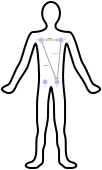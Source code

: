<?xml version="1.0" encoding="UTF-8"?>
<dia:diagram xmlns:dia="http://www.lysator.liu.se/~alla/dia/">
  <dia:layer name="Fondo" visible="true" active="true">
    <dia:object type="Standard - Beziergon" version="0" id="O0">
      <dia:attribute name="obj_pos">
        <dia:point val="2,9.5"/>
      </dia:attribute>
      <dia:attribute name="obj_bb">
        <dia:rectangle val="0.497,1.45;5.503,9.85"/>
      </dia:attribute>
      <dia:attribute name="bez_points">
        <dia:point val="2,9.5"/>
        <dia:point val="2.4,9.4"/>
        <dia:point val="2.2,8.5"/>
        <dia:point val="2.3,8.2"/>
        <dia:point val="2.4,7.9"/>
        <dia:point val="2.3,7.7"/>
        <dia:point val="2.3,7.4"/>
        <dia:point val="2.3,7.1"/>
        <dia:point val="2.3,7"/>
        <dia:point val="2.3,6.6"/>
        <dia:point val="2.3,6.2"/>
        <dia:point val="2.4,5.8"/>
        <dia:point val="2.4,5.2"/>
        <dia:point val="2.4,4.6"/>
        <dia:point val="2.3,3.4"/>
        <dia:point val="2.2,3.6"/>
        <dia:point val="2.1,3.8"/>
        <dia:point val="1.9,4.6"/>
        <dia:point val="1.8,4.8"/>
        <dia:point val="1.7,5"/>
        <dia:point val="1.4,5.4"/>
        <dia:point val="1.3,5.6"/>
        <dia:point val="1.2,5.8"/>
        <dia:point val="1.1,6.2"/>
        <dia:point val="0.7,6"/>
        <dia:point val="0.3,5.8"/>
        <dia:point val="0.8,5.7"/>
        <dia:point val="0.9,5.6"/>
        <dia:point val="1,5.5"/>
        <dia:point val="1.2,4.9"/>
        <dia:point val="1.4,4.6"/>
        <dia:point val="1.6,4.3"/>
        <dia:point val="1.8,3"/>
        <dia:point val="2.1,3"/>
        <dia:point val="2.4,3"/>
        <dia:point val="3,2.9"/>
        <dia:point val="2.7,2.5"/>
        <dia:point val="2.4,2.1"/>
        <dia:point val="2.6,1.5"/>
        <dia:point val="3,1.5"/>
        <dia:point val="3.4,1.5"/>
        <dia:point val="3.6,2.1"/>
        <dia:point val="3.3,2.5"/>
        <dia:point val="3,2.9"/>
        <dia:point val="3.6,3"/>
        <dia:point val="3.9,3"/>
        <dia:point val="4.2,3"/>
        <dia:point val="4.4,4.3"/>
        <dia:point val="4.6,4.6"/>
        <dia:point val="4.8,4.9"/>
        <dia:point val="5,5.5"/>
        <dia:point val="5.1,5.6"/>
        <dia:point val="5.2,5.7"/>
        <dia:point val="5.7,5.8"/>
        <dia:point val="5.3,6"/>
        <dia:point val="4.9,6.2"/>
        <dia:point val="4.8,5.8"/>
        <dia:point val="4.7,5.6"/>
        <dia:point val="4.6,5.4"/>
        <dia:point val="4.3,5"/>
        <dia:point val="4.2,4.8"/>
        <dia:point val="4.1,4.6"/>
        <dia:point val="3.9,3.8"/>
        <dia:point val="3.8,3.6"/>
        <dia:point val="3.7,3.4"/>
        <dia:point val="3.6,4.6"/>
        <dia:point val="3.6,5.2"/>
        <dia:point val="3.6,5.8"/>
        <dia:point val="3.7,6.2"/>
        <dia:point val="3.7,6.6"/>
        <dia:point val="3.7,7"/>
        <dia:point val="3.7,7.1"/>
        <dia:point val="3.7,7.4"/>
        <dia:point val="3.7,7.7"/>
        <dia:point val="3.6,7.867"/>
        <dia:point val="3.7,8.2"/>
        <dia:point val="3.8,8.533"/>
        <dia:point val="3.6,9.4"/>
        <dia:point val="4,9.5"/>
        <dia:point val="4.4,9.6"/>
        <dia:point val="4.3,9.8"/>
        <dia:point val="4,9.8"/>
        <dia:point val="3.7,9.8"/>
        <dia:point val="3.7,9.8"/>
        <dia:point val="3.6,9.7"/>
        <dia:point val="3.5,9.6"/>
        <dia:point val="3.4,9.6"/>
        <dia:point val="3.4,9.4"/>
        <dia:point val="3.4,9.2"/>
        <dia:point val="3.4,9.3"/>
        <dia:point val="3.4,9"/>
        <dia:point val="3.4,8.7"/>
        <dia:point val="3.3,8.8"/>
        <dia:point val="3.3,8.4"/>
        <dia:point val="3.3,8"/>
        <dia:point val="3.3,8.1"/>
        <dia:point val="3.2,7.6"/>
        <dia:point val="3.1,7.1"/>
        <dia:point val="3.2,6.8"/>
        <dia:point val="3.1,6.2"/>
        <dia:point val="3,5.6"/>
        <dia:point val="3,5.6"/>
        <dia:point val="2.9,6.2"/>
        <dia:point val="2.8,6.8"/>
        <dia:point val="2.9,7.1"/>
        <dia:point val="2.8,7.6"/>
        <dia:point val="2.7,8.1"/>
        <dia:point val="2.7,7.983"/>
        <dia:point val="2.7,8.4"/>
        <dia:point val="2.7,8.817"/>
        <dia:point val="2.6,8.7"/>
        <dia:point val="2.6,9"/>
        <dia:point val="2.6,9.3"/>
        <dia:point val="2.6,9.2"/>
        <dia:point val="2.6,9.4"/>
        <dia:point val="2.6,9.6"/>
        <dia:point val="2.5,9.6"/>
        <dia:point val="2.4,9.7"/>
        <dia:point val="2.3,9.8"/>
        <dia:point val="2.3,9.8"/>
        <dia:point val="2,9.8"/>
        <dia:point val="1.7,9.8"/>
        <dia:point val="1.6,9.6"/>
      </dia:attribute>
      <dia:attribute name="corner_types">
        <dia:enum val="1918963452"/>
        <dia:enum val="0"/>
        <dia:enum val="0"/>
        <dia:enum val="0"/>
        <dia:enum val="0"/>
        <dia:enum val="0"/>
        <dia:enum val="0"/>
        <dia:enum val="0"/>
        <dia:enum val="0"/>
        <dia:enum val="0"/>
        <dia:enum val="0"/>
        <dia:enum val="0"/>
        <dia:enum val="0"/>
        <dia:enum val="0"/>
        <dia:enum val="0"/>
        <dia:enum val="0"/>
        <dia:enum val="0"/>
        <dia:enum val="0"/>
        <dia:enum val="0"/>
        <dia:enum val="0"/>
        <dia:enum val="0"/>
        <dia:enum val="0"/>
        <dia:enum val="0"/>
        <dia:enum val="0"/>
        <dia:enum val="0"/>
        <dia:enum val="0"/>
        <dia:enum val="0"/>
        <dia:enum val="0"/>
        <dia:enum val="0"/>
        <dia:enum val="0"/>
        <dia:enum val="0"/>
        <dia:enum val="0"/>
        <dia:enum val="0"/>
        <dia:enum val="0"/>
        <dia:enum val="0"/>
        <dia:enum val="0"/>
        <dia:enum val="0"/>
        <dia:enum val="0"/>
        <dia:enum val="0"/>
        <dia:enum val="0"/>
        <dia:enum val="0"/>
        <dia:enum val="0"/>
      </dia:attribute>
      <dia:attribute name="line_width">
        <dia:real val="0.1"/>
      </dia:attribute>
      <dia:attribute name="show_background">
        <dia:boolean val="false"/>
      </dia:attribute>
    </dia:object>
    <dia:object type="Standard - Line" version="0" id="O1">
      <dia:attribute name="obj_pos">
        <dia:point val="2.532,3.4"/>
      </dia:attribute>
      <dia:attribute name="obj_bb">
        <dia:rectangle val="2.517,3.351;3.408,3.449"/>
      </dia:attribute>
      <dia:attribute name="conn_endpoints">
        <dia:point val="2.532,3.4"/>
        <dia:point val="3.375,3.4"/>
      </dia:attribute>
      <dia:attribute name="numcp">
        <dia:int val="1"/>
      </dia:attribute>
      <dia:attribute name="line_color">
        <dia:color val="#a6a6a6"/>
      </dia:attribute>
      <dia:attribute name="line_width">
        <dia:real val="0.03"/>
      </dia:attribute>
      <dia:attribute name="end_arrow">
        <dia:enum val="22"/>
      </dia:attribute>
      <dia:attribute name="end_arrow_length">
        <dia:real val="0.03"/>
      </dia:attribute>
      <dia:attribute name="end_arrow_width">
        <dia:real val="0.03"/>
      </dia:attribute>
      <dia:connections>
        <dia:connection handle="0" to="O5" connection="8"/>
        <dia:connection handle="1" to="O6" connection="8"/>
      </dia:connections>
    </dia:object>
    <dia:object type="Standard - Line" version="0" id="O2">
      <dia:attribute name="obj_pos">
        <dia:point val="2.511,3.43"/>
      </dia:attribute>
      <dia:attribute name="obj_bb">
        <dia:rectangle val="2.492,3.41;3.28,5.415"/>
      </dia:attribute>
      <dia:attribute name="conn_endpoints">
        <dia:point val="2.511,3.43"/>
        <dia:point val="3.256,5.384"/>
      </dia:attribute>
      <dia:attribute name="numcp">
        <dia:int val="1"/>
      </dia:attribute>
      <dia:attribute name="line_color">
        <dia:color val="#a6a6a6"/>
      </dia:attribute>
      <dia:attribute name="line_width">
        <dia:real val="0.03"/>
      </dia:attribute>
      <dia:attribute name="end_arrow">
        <dia:enum val="22"/>
      </dia:attribute>
      <dia:attribute name="end_arrow_length">
        <dia:real val="0.03"/>
      </dia:attribute>
      <dia:attribute name="end_arrow_width">
        <dia:real val="0.03"/>
      </dia:attribute>
      <dia:connections>
        <dia:connection handle="0" to="O5" connection="8"/>
        <dia:connection handle="1" to="O8" connection="8"/>
      </dia:connections>
    </dia:object>
    <dia:object type="Standard - Line" version="0" id="O3">
      <dia:attribute name="obj_pos">
        <dia:point val="3.5,3.42"/>
      </dia:attribute>
      <dia:attribute name="obj_bb">
        <dia:rectangle val="3.27,3.404;3.516,5.409"/>
      </dia:attribute>
      <dia:attribute name="conn_endpoints">
        <dia:point val="3.5,3.42"/>
        <dia:point val="3.312,5.376"/>
      </dia:attribute>
      <dia:attribute name="numcp">
        <dia:int val="1"/>
      </dia:attribute>
      <dia:attribute name="line_color">
        <dia:color val="#a6a6a6"/>
      </dia:attribute>
      <dia:attribute name="line_width">
        <dia:real val="0.03"/>
      </dia:attribute>
      <dia:attribute name="end_arrow">
        <dia:enum val="22"/>
      </dia:attribute>
      <dia:attribute name="end_arrow_length">
        <dia:real val="0.03"/>
      </dia:attribute>
      <dia:attribute name="end_arrow_width">
        <dia:real val="0.03"/>
      </dia:attribute>
      <dia:connections>
        <dia:connection handle="0" to="O7" connection="0"/>
        <dia:connection handle="1" to="O8" connection="8"/>
      </dia:connections>
    </dia:object>
    <dia:group>
      <dia:object type="Geometric - Perfect Circle" version="1" id="O4">
        <dia:attribute name="obj_pos">
          <dia:point val="2.4,3.3"/>
        </dia:attribute>
        <dia:attribute name="obj_bb">
          <dia:rectangle val="2.375,3.275;2.625,3.525"/>
        </dia:attribute>
        <dia:attribute name="meta">
          <dia:composite type="dict"/>
        </dia:attribute>
        <dia:attribute name="elem_corner">
          <dia:point val="2.4,3.3"/>
        </dia:attribute>
        <dia:attribute name="elem_width">
          <dia:real val="0.2"/>
        </dia:attribute>
        <dia:attribute name="elem_height">
          <dia:real val="0.2"/>
        </dia:attribute>
        <dia:attribute name="line_width">
          <dia:real val="0.05"/>
        </dia:attribute>
        <dia:attribute name="line_colour">
          <dia:color val="#9eb4e6"/>
        </dia:attribute>
        <dia:attribute name="fill_colour">
          <dia:color val="#ffffff"/>
        </dia:attribute>
        <dia:attribute name="show_background">
          <dia:boolean val="true"/>
        </dia:attribute>
        <dia:attribute name="line_style">
          <dia:enum val="0"/>
          <dia:real val="1"/>
        </dia:attribute>
        <dia:attribute name="flip_horizontal">
          <dia:boolean val="false"/>
        </dia:attribute>
        <dia:attribute name="flip_vertical">
          <dia:boolean val="false"/>
        </dia:attribute>
        <dia:attribute name="subscale">
          <dia:real val="1"/>
        </dia:attribute>
      </dia:object>
      <dia:object type="Geometric - Perfect Circle" version="1" id="O5">
        <dia:attribute name="obj_pos">
          <dia:point val="2.48,3.38"/>
        </dia:attribute>
        <dia:attribute name="obj_bb">
          <dia:rectangle val="2.467,3.368;2.533,3.433"/>
        </dia:attribute>
        <dia:attribute name="meta">
          <dia:composite type="dict"/>
        </dia:attribute>
        <dia:attribute name="elem_corner">
          <dia:point val="2.48,3.38"/>
        </dia:attribute>
        <dia:attribute name="elem_width">
          <dia:real val="0.04"/>
        </dia:attribute>
        <dia:attribute name="elem_height">
          <dia:real val="0.04"/>
        </dia:attribute>
        <dia:attribute name="line_width">
          <dia:real val="0.025"/>
        </dia:attribute>
        <dia:attribute name="line_colour">
          <dia:color val="#7f828a"/>
        </dia:attribute>
        <dia:attribute name="fill_colour">
          <dia:color val="#a6a6a6"/>
        </dia:attribute>
        <dia:attribute name="show_background">
          <dia:boolean val="true"/>
        </dia:attribute>
        <dia:attribute name="line_style">
          <dia:enum val="0"/>
          <dia:real val="1"/>
        </dia:attribute>
        <dia:attribute name="flip_horizontal">
          <dia:boolean val="false"/>
        </dia:attribute>
        <dia:attribute name="flip_vertical">
          <dia:boolean val="false"/>
        </dia:attribute>
        <dia:attribute name="subscale">
          <dia:real val="1"/>
        </dia:attribute>
      </dia:object>
    </dia:group>
    <dia:group>
      <dia:object type="Geometric - Perfect Circle" version="1" id="O6">
        <dia:attribute name="obj_pos">
          <dia:point val="3.4,3.3"/>
        </dia:attribute>
        <dia:attribute name="obj_bb">
          <dia:rectangle val="3.375,3.275;3.625,3.525"/>
        </dia:attribute>
        <dia:attribute name="meta">
          <dia:composite type="dict"/>
        </dia:attribute>
        <dia:attribute name="elem_corner">
          <dia:point val="3.4,3.3"/>
        </dia:attribute>
        <dia:attribute name="elem_width">
          <dia:real val="0.2"/>
        </dia:attribute>
        <dia:attribute name="elem_height">
          <dia:real val="0.2"/>
        </dia:attribute>
        <dia:attribute name="line_width">
          <dia:real val="0.05"/>
        </dia:attribute>
        <dia:attribute name="line_colour">
          <dia:color val="#9eb4e6"/>
        </dia:attribute>
        <dia:attribute name="fill_colour">
          <dia:color val="#ffffff"/>
        </dia:attribute>
        <dia:attribute name="show_background">
          <dia:boolean val="true"/>
        </dia:attribute>
        <dia:attribute name="line_style">
          <dia:enum val="0"/>
          <dia:real val="1"/>
        </dia:attribute>
        <dia:attribute name="flip_horizontal">
          <dia:boolean val="false"/>
        </dia:attribute>
        <dia:attribute name="flip_vertical">
          <dia:boolean val="false"/>
        </dia:attribute>
        <dia:attribute name="subscale">
          <dia:real val="1"/>
        </dia:attribute>
      </dia:object>
      <dia:object type="Geometric - Perfect Circle" version="1" id="O7">
        <dia:attribute name="obj_pos">
          <dia:point val="3.48,3.38"/>
        </dia:attribute>
        <dia:attribute name="obj_bb">
          <dia:rectangle val="3.467,3.368;3.533,3.433"/>
        </dia:attribute>
        <dia:attribute name="meta">
          <dia:composite type="dict"/>
        </dia:attribute>
        <dia:attribute name="elem_corner">
          <dia:point val="3.48,3.38"/>
        </dia:attribute>
        <dia:attribute name="elem_width">
          <dia:real val="0.04"/>
        </dia:attribute>
        <dia:attribute name="elem_height">
          <dia:real val="0.04"/>
        </dia:attribute>
        <dia:attribute name="line_width">
          <dia:real val="0.025"/>
        </dia:attribute>
        <dia:attribute name="line_colour">
          <dia:color val="#7f828a"/>
        </dia:attribute>
        <dia:attribute name="fill_colour">
          <dia:color val="#a6a6a6"/>
        </dia:attribute>
        <dia:attribute name="show_background">
          <dia:boolean val="true"/>
        </dia:attribute>
        <dia:attribute name="line_style">
          <dia:enum val="0"/>
          <dia:real val="1"/>
        </dia:attribute>
        <dia:attribute name="flip_horizontal">
          <dia:boolean val="false"/>
        </dia:attribute>
        <dia:attribute name="flip_vertical">
          <dia:boolean val="false"/>
        </dia:attribute>
        <dia:attribute name="subscale">
          <dia:real val="1"/>
        </dia:attribute>
      </dia:object>
    </dia:group>
    <dia:group>
      <dia:object type="Geometric - Perfect Circle" version="1" id="O8">
        <dia:attribute name="obj_pos">
          <dia:point val="3.2,5.4"/>
        </dia:attribute>
        <dia:attribute name="obj_bb">
          <dia:rectangle val="3.175,5.375;3.425,5.625"/>
        </dia:attribute>
        <dia:attribute name="meta">
          <dia:composite type="dict"/>
        </dia:attribute>
        <dia:attribute name="elem_corner">
          <dia:point val="3.2,5.4"/>
        </dia:attribute>
        <dia:attribute name="elem_width">
          <dia:real val="0.2"/>
        </dia:attribute>
        <dia:attribute name="elem_height">
          <dia:real val="0.2"/>
        </dia:attribute>
        <dia:attribute name="line_width">
          <dia:real val="0.05"/>
        </dia:attribute>
        <dia:attribute name="line_colour">
          <dia:color val="#9eb4e6"/>
        </dia:attribute>
        <dia:attribute name="fill_colour">
          <dia:color val="#ffffff"/>
        </dia:attribute>
        <dia:attribute name="show_background">
          <dia:boolean val="true"/>
        </dia:attribute>
        <dia:attribute name="line_style">
          <dia:enum val="0"/>
          <dia:real val="1"/>
        </dia:attribute>
        <dia:attribute name="flip_horizontal">
          <dia:boolean val="false"/>
        </dia:attribute>
        <dia:attribute name="flip_vertical">
          <dia:boolean val="false"/>
        </dia:attribute>
        <dia:attribute name="subscale">
          <dia:real val="1"/>
        </dia:attribute>
      </dia:object>
      <dia:object type="Geometric - Perfect Circle" version="1" id="O9">
        <dia:attribute name="obj_pos">
          <dia:point val="3.28,5.48"/>
        </dia:attribute>
        <dia:attribute name="obj_bb">
          <dia:rectangle val="3.268,5.468;3.333,5.532"/>
        </dia:attribute>
        <dia:attribute name="meta">
          <dia:composite type="dict"/>
        </dia:attribute>
        <dia:attribute name="elem_corner">
          <dia:point val="3.28,5.48"/>
        </dia:attribute>
        <dia:attribute name="elem_width">
          <dia:real val="0.04"/>
        </dia:attribute>
        <dia:attribute name="elem_height">
          <dia:real val="0.04"/>
        </dia:attribute>
        <dia:attribute name="line_width">
          <dia:real val="0.025"/>
        </dia:attribute>
        <dia:attribute name="line_colour">
          <dia:color val="#7f828a"/>
        </dia:attribute>
        <dia:attribute name="fill_colour">
          <dia:color val="#a6a6a6"/>
        </dia:attribute>
        <dia:attribute name="show_background">
          <dia:boolean val="true"/>
        </dia:attribute>
        <dia:attribute name="line_style">
          <dia:enum val="0"/>
          <dia:real val="1"/>
        </dia:attribute>
        <dia:attribute name="flip_horizontal">
          <dia:boolean val="false"/>
        </dia:attribute>
        <dia:attribute name="flip_vertical">
          <dia:boolean val="false"/>
        </dia:attribute>
        <dia:attribute name="subscale">
          <dia:real val="1"/>
        </dia:attribute>
      </dia:object>
    </dia:group>
    <dia:object type="Standard - Text" version="1" id="O10">
      <dia:attribute name="obj_pos">
        <dia:point val="2.96,3.38"/>
      </dia:attribute>
      <dia:attribute name="obj_bb">
        <dia:rectangle val="2.808,3.28;3.112,3.38"/>
      </dia:attribute>
      <dia:attribute name="text">
        <dia:composite type="text">
          <dia:attribute name="string">
            <dia:string>#Deriv. I#</dia:string>
          </dia:attribute>
          <dia:attribute name="font">
            <dia:font family="sans" style="0" name="Helvetica"/>
          </dia:attribute>
          <dia:attribute name="height">
            <dia:real val="0.106"/>
          </dia:attribute>
          <dia:attribute name="pos">
            <dia:point val="2.96,3.36"/>
          </dia:attribute>
          <dia:attribute name="color">
            <dia:color val="#000000"/>
          </dia:attribute>
          <dia:attribute name="alignment">
            <dia:enum val="1"/>
          </dia:attribute>
        </dia:composite>
      </dia:attribute>
      <dia:attribute name="valign">
        <dia:enum val="1"/>
      </dia:attribute>
    </dia:object>
    <dia:object type="Standard - Text" version="1" id="O11">
      <dia:attribute name="obj_pos">
        <dia:point val="2.77,4.74"/>
      </dia:attribute>
      <dia:attribute name="obj_bb">
        <dia:rectangle val="2.605,4.64;2.935,4.74"/>
      </dia:attribute>
      <dia:attribute name="text">
        <dia:composite type="text">
          <dia:attribute name="string">
            <dia:string>#Deriv. II#</dia:string>
          </dia:attribute>
          <dia:attribute name="font">
            <dia:font family="sans" style="0" name="Helvetica"/>
          </dia:attribute>
          <dia:attribute name="height">
            <dia:real val="0.106"/>
          </dia:attribute>
          <dia:attribute name="pos">
            <dia:point val="2.77,4.72"/>
          </dia:attribute>
          <dia:attribute name="color">
            <dia:color val="#000000"/>
          </dia:attribute>
          <dia:attribute name="alignment">
            <dia:enum val="1"/>
          </dia:attribute>
        </dia:composite>
      </dia:attribute>
      <dia:attribute name="valign">
        <dia:enum val="1"/>
      </dia:attribute>
    </dia:object>
    <dia:object type="Standard - Text" version="1" id="O12">
      <dia:attribute name="obj_pos">
        <dia:point val="3.22,4.1"/>
      </dia:attribute>
      <dia:attribute name="obj_bb">
        <dia:rectangle val="3.042,4;3.397,4.1"/>
      </dia:attribute>
      <dia:attribute name="text">
        <dia:composite type="text">
          <dia:attribute name="string">
            <dia:string>#Deriv. III#</dia:string>
          </dia:attribute>
          <dia:attribute name="font">
            <dia:font family="sans" style="0" name="Helvetica"/>
          </dia:attribute>
          <dia:attribute name="height">
            <dia:real val="0.106"/>
          </dia:attribute>
          <dia:attribute name="pos">
            <dia:point val="3.22,4.08"/>
          </dia:attribute>
          <dia:attribute name="color">
            <dia:color val="#000000"/>
          </dia:attribute>
          <dia:attribute name="alignment">
            <dia:enum val="1"/>
          </dia:attribute>
        </dia:composite>
      </dia:attribute>
      <dia:attribute name="valign">
        <dia:enum val="1"/>
      </dia:attribute>
    </dia:object>
    <dia:object type="Standard - Text" version="1" id="O13">
      <dia:attribute name="obj_pos">
        <dia:point val="2.64,3.36"/>
      </dia:attribute>
      <dia:attribute name="obj_bb">
        <dia:rectangle val="2.625,3.26;2.655,3.36"/>
      </dia:attribute>
      <dia:attribute name="text">
        <dia:composite type="text">
          <dia:attribute name="string">
            <dia:string>#-#</dia:string>
          </dia:attribute>
          <dia:attribute name="font">
            <dia:font family="sans" style="0" name="Helvetica"/>
          </dia:attribute>
          <dia:attribute name="height">
            <dia:real val="0.106"/>
          </dia:attribute>
          <dia:attribute name="pos">
            <dia:point val="2.64,3.34"/>
          </dia:attribute>
          <dia:attribute name="color">
            <dia:color val="#000000"/>
          </dia:attribute>
          <dia:attribute name="alignment">
            <dia:enum val="1"/>
          </dia:attribute>
        </dia:composite>
      </dia:attribute>
      <dia:attribute name="valign">
        <dia:enum val="1"/>
      </dia:attribute>
    </dia:object>
    <dia:object type="Standard - Text" version="1" id="O14">
      <dia:attribute name="obj_pos">
        <dia:point val="2.5,3.62"/>
      </dia:attribute>
      <dia:attribute name="obj_bb">
        <dia:rectangle val="2.485,3.52;2.515,3.62"/>
      </dia:attribute>
      <dia:attribute name="text">
        <dia:composite type="text">
          <dia:attribute name="string">
            <dia:string>#-#</dia:string>
          </dia:attribute>
          <dia:attribute name="font">
            <dia:font family="sans" style="0" name="Helvetica"/>
          </dia:attribute>
          <dia:attribute name="height">
            <dia:real val="0.106"/>
          </dia:attribute>
          <dia:attribute name="pos">
            <dia:point val="2.5,3.6"/>
          </dia:attribute>
          <dia:attribute name="color">
            <dia:color val="#000000"/>
          </dia:attribute>
          <dia:attribute name="alignment">
            <dia:enum val="1"/>
          </dia:attribute>
        </dia:composite>
      </dia:attribute>
      <dia:attribute name="valign">
        <dia:enum val="1"/>
      </dia:attribute>
    </dia:object>
    <dia:object type="Standard - Text" version="1" id="O15">
      <dia:attribute name="obj_pos">
        <dia:point val="3.54,3.62"/>
      </dia:attribute>
      <dia:attribute name="obj_bb">
        <dia:rectangle val="3.525,3.52;3.555,3.62"/>
      </dia:attribute>
      <dia:attribute name="text">
        <dia:composite type="text">
          <dia:attribute name="string">
            <dia:string>#-#</dia:string>
          </dia:attribute>
          <dia:attribute name="font">
            <dia:font family="sans" style="0" name="Helvetica"/>
          </dia:attribute>
          <dia:attribute name="height">
            <dia:real val="0.106"/>
          </dia:attribute>
          <dia:attribute name="pos">
            <dia:point val="3.54,3.6"/>
          </dia:attribute>
          <dia:attribute name="color">
            <dia:color val="#000000"/>
          </dia:attribute>
          <dia:attribute name="alignment">
            <dia:enum val="1"/>
          </dia:attribute>
        </dia:composite>
      </dia:attribute>
      <dia:attribute name="valign">
        <dia:enum val="1"/>
      </dia:attribute>
    </dia:object>
    <dia:object type="Standard - Text" version="1" id="O16">
      <dia:attribute name="obj_pos">
        <dia:point val="3.34,3.36"/>
      </dia:attribute>
      <dia:attribute name="obj_bb">
        <dia:rectangle val="3.305,3.26;3.375,3.36"/>
      </dia:attribute>
      <dia:attribute name="text">
        <dia:composite type="text">
          <dia:attribute name="string">
            <dia:string>#+#</dia:string>
          </dia:attribute>
          <dia:attribute name="font">
            <dia:font family="sans" style="0" name="Helvetica"/>
          </dia:attribute>
          <dia:attribute name="height">
            <dia:real val="0.106"/>
          </dia:attribute>
          <dia:attribute name="pos">
            <dia:point val="3.34,3.34"/>
          </dia:attribute>
          <dia:attribute name="color">
            <dia:color val="#000000"/>
          </dia:attribute>
          <dia:attribute name="alignment">
            <dia:enum val="1"/>
          </dia:attribute>
        </dia:composite>
      </dia:attribute>
      <dia:attribute name="valign">
        <dia:enum val="1"/>
      </dia:attribute>
    </dia:object>
    <dia:object type="Standard - Text" version="1" id="O17">
      <dia:attribute name="obj_pos">
        <dia:point val="3.16,5.42"/>
      </dia:attribute>
      <dia:attribute name="obj_bb">
        <dia:rectangle val="3.125,5.32;3.195,5.42"/>
      </dia:attribute>
      <dia:attribute name="text">
        <dia:composite type="text">
          <dia:attribute name="string">
            <dia:string>#+#</dia:string>
          </dia:attribute>
          <dia:attribute name="font">
            <dia:font family="sans" style="0" name="Helvetica"/>
          </dia:attribute>
          <dia:attribute name="height">
            <dia:real val="0.106"/>
          </dia:attribute>
          <dia:attribute name="pos">
            <dia:point val="3.16,5.4"/>
          </dia:attribute>
          <dia:attribute name="color">
            <dia:color val="#000000"/>
          </dia:attribute>
          <dia:attribute name="alignment">
            <dia:enum val="1"/>
          </dia:attribute>
        </dia:composite>
      </dia:attribute>
      <dia:attribute name="valign">
        <dia:enum val="1"/>
      </dia:attribute>
    </dia:object>
    <dia:object type="Standard - Text" version="1" id="O18">
      <dia:attribute name="obj_pos">
        <dia:point val="3.4,5.38"/>
      </dia:attribute>
      <dia:attribute name="obj_bb">
        <dia:rectangle val="3.365,5.28;3.435,5.38"/>
      </dia:attribute>
      <dia:attribute name="text">
        <dia:composite type="text">
          <dia:attribute name="string">
            <dia:string>#+#</dia:string>
          </dia:attribute>
          <dia:attribute name="font">
            <dia:font family="sans" style="0" name="Helvetica"/>
          </dia:attribute>
          <dia:attribute name="height">
            <dia:real val="0.106"/>
          </dia:attribute>
          <dia:attribute name="pos">
            <dia:point val="3.4,5.36"/>
          </dia:attribute>
          <dia:attribute name="color">
            <dia:color val="#000000"/>
          </dia:attribute>
          <dia:attribute name="alignment">
            <dia:enum val="1"/>
          </dia:attribute>
        </dia:composite>
      </dia:attribute>
      <dia:attribute name="valign">
        <dia:enum val="1"/>
      </dia:attribute>
    </dia:object>
    <dia:object type="Standard - Text" version="1" id="O19">
      <dia:attribute name="obj_pos">
        <dia:point val="2.3,3.4"/>
      </dia:attribute>
      <dia:attribute name="obj_bb">
        <dia:rectangle val="2.241,3.3;2.359,3.4"/>
      </dia:attribute>
      <dia:attribute name="text">
        <dia:composite type="text">
          <dia:attribute name="string">
            <dia:string>#RA#</dia:string>
          </dia:attribute>
          <dia:attribute name="font">
            <dia:font family="sans" style="0" name="Helvetica"/>
          </dia:attribute>
          <dia:attribute name="height">
            <dia:real val="0.106"/>
          </dia:attribute>
          <dia:attribute name="pos">
            <dia:point val="2.3,3.38"/>
          </dia:attribute>
          <dia:attribute name="color">
            <dia:color val="#000000"/>
          </dia:attribute>
          <dia:attribute name="alignment">
            <dia:enum val="1"/>
          </dia:attribute>
        </dia:composite>
      </dia:attribute>
      <dia:attribute name="valign">
        <dia:enum val="1"/>
      </dia:attribute>
    </dia:object>
    <dia:object type="Standard - Text" version="1" id="O20">
      <dia:attribute name="obj_pos">
        <dia:point val="3.7,3.4"/>
      </dia:attribute>
      <dia:attribute name="obj_bb">
        <dia:rectangle val="3.647,3.3;3.752,3.4"/>
      </dia:attribute>
      <dia:attribute name="text">
        <dia:composite type="text">
          <dia:attribute name="string">
            <dia:string>#LA#</dia:string>
          </dia:attribute>
          <dia:attribute name="font">
            <dia:font family="sans" style="0" name="Helvetica"/>
          </dia:attribute>
          <dia:attribute name="height">
            <dia:real val="0.106"/>
          </dia:attribute>
          <dia:attribute name="pos">
            <dia:point val="3.7,3.38"/>
          </dia:attribute>
          <dia:attribute name="color">
            <dia:color val="#000000"/>
          </dia:attribute>
          <dia:attribute name="alignment">
            <dia:enum val="1"/>
          </dia:attribute>
        </dia:composite>
      </dia:attribute>
      <dia:attribute name="valign">
        <dia:enum val="1"/>
      </dia:attribute>
    </dia:object>
    <dia:object type="Standard - Text" version="1" id="O21">
      <dia:attribute name="obj_pos">
        <dia:point val="3.3,5.75"/>
      </dia:attribute>
      <dia:attribute name="obj_bb">
        <dia:rectangle val="3.252,5.65;3.348,5.75"/>
      </dia:attribute>
      <dia:attribute name="text">
        <dia:composite type="text">
          <dia:attribute name="string">
            <dia:string>#LL#</dia:string>
          </dia:attribute>
          <dia:attribute name="font">
            <dia:font family="sans" style="0" name="Helvetica"/>
          </dia:attribute>
          <dia:attribute name="height">
            <dia:real val="0.106"/>
          </dia:attribute>
          <dia:attribute name="pos">
            <dia:point val="3.3,5.73"/>
          </dia:attribute>
          <dia:attribute name="color">
            <dia:color val="#000000"/>
          </dia:attribute>
          <dia:attribute name="alignment">
            <dia:enum val="1"/>
          </dia:attribute>
        </dia:composite>
      </dia:attribute>
      <dia:attribute name="valign">
        <dia:enum val="1"/>
      </dia:attribute>
    </dia:object>
    <dia:group>
      <dia:object type="Geometric - Perfect Circle" version="1" id="O22">
        <dia:attribute name="obj_pos">
          <dia:point val="2.6,5.4"/>
        </dia:attribute>
        <dia:attribute name="obj_bb">
          <dia:rectangle val="2.575,5.375;2.825,5.625"/>
        </dia:attribute>
        <dia:attribute name="meta">
          <dia:composite type="dict"/>
        </dia:attribute>
        <dia:attribute name="elem_corner">
          <dia:point val="2.6,5.4"/>
        </dia:attribute>
        <dia:attribute name="elem_width">
          <dia:real val="0.2"/>
        </dia:attribute>
        <dia:attribute name="elem_height">
          <dia:real val="0.2"/>
        </dia:attribute>
        <dia:attribute name="line_width">
          <dia:real val="0.05"/>
        </dia:attribute>
        <dia:attribute name="line_colour">
          <dia:color val="#9eb4e6"/>
        </dia:attribute>
        <dia:attribute name="fill_colour">
          <dia:color val="#ffffff"/>
        </dia:attribute>
        <dia:attribute name="show_background">
          <dia:boolean val="true"/>
        </dia:attribute>
        <dia:attribute name="line_style">
          <dia:enum val="0"/>
          <dia:real val="1"/>
        </dia:attribute>
        <dia:attribute name="flip_horizontal">
          <dia:boolean val="false"/>
        </dia:attribute>
        <dia:attribute name="flip_vertical">
          <dia:boolean val="false"/>
        </dia:attribute>
        <dia:attribute name="subscale">
          <dia:real val="1"/>
        </dia:attribute>
      </dia:object>
      <dia:object type="Geometric - Perfect Circle" version="1" id="O23">
        <dia:attribute name="obj_pos">
          <dia:point val="2.68,5.48"/>
        </dia:attribute>
        <dia:attribute name="obj_bb">
          <dia:rectangle val="2.667,5.468;2.732,5.532"/>
        </dia:attribute>
        <dia:attribute name="meta">
          <dia:composite type="dict"/>
        </dia:attribute>
        <dia:attribute name="elem_corner">
          <dia:point val="2.68,5.48"/>
        </dia:attribute>
        <dia:attribute name="elem_width">
          <dia:real val="0.04"/>
        </dia:attribute>
        <dia:attribute name="elem_height">
          <dia:real val="0.04"/>
        </dia:attribute>
        <dia:attribute name="line_width">
          <dia:real val="0.025"/>
        </dia:attribute>
        <dia:attribute name="line_colour">
          <dia:color val="#7f828a"/>
        </dia:attribute>
        <dia:attribute name="fill_colour">
          <dia:color val="#a6a6a6"/>
        </dia:attribute>
        <dia:attribute name="show_background">
          <dia:boolean val="true"/>
        </dia:attribute>
        <dia:attribute name="line_style">
          <dia:enum val="0"/>
          <dia:real val="1"/>
        </dia:attribute>
        <dia:attribute name="flip_horizontal">
          <dia:boolean val="false"/>
        </dia:attribute>
        <dia:attribute name="flip_vertical">
          <dia:boolean val="false"/>
        </dia:attribute>
        <dia:attribute name="subscale">
          <dia:real val="1"/>
        </dia:attribute>
      </dia:object>
    </dia:group>
    <dia:object type="Standard - Text" version="1" id="O24">
      <dia:attribute name="obj_pos">
        <dia:point val="2.7,5.75"/>
      </dia:attribute>
      <dia:attribute name="obj_bb">
        <dia:rectangle val="2.646,5.65;2.754,5.75"/>
      </dia:attribute>
      <dia:attribute name="text">
        <dia:composite type="text">
          <dia:attribute name="string">
            <dia:string>#RL#</dia:string>
          </dia:attribute>
          <dia:attribute name="font">
            <dia:font family="sans" style="0" name="Helvetica"/>
          </dia:attribute>
          <dia:attribute name="height">
            <dia:real val="0.106"/>
          </dia:attribute>
          <dia:attribute name="pos">
            <dia:point val="2.7,5.73"/>
          </dia:attribute>
          <dia:attribute name="color">
            <dia:color val="#000000"/>
          </dia:attribute>
          <dia:attribute name="alignment">
            <dia:enum val="1"/>
          </dia:attribute>
        </dia:composite>
      </dia:attribute>
      <dia:attribute name="valign">
        <dia:enum val="1"/>
      </dia:attribute>
    </dia:object>
  </dia:layer>
</dia:diagram>
